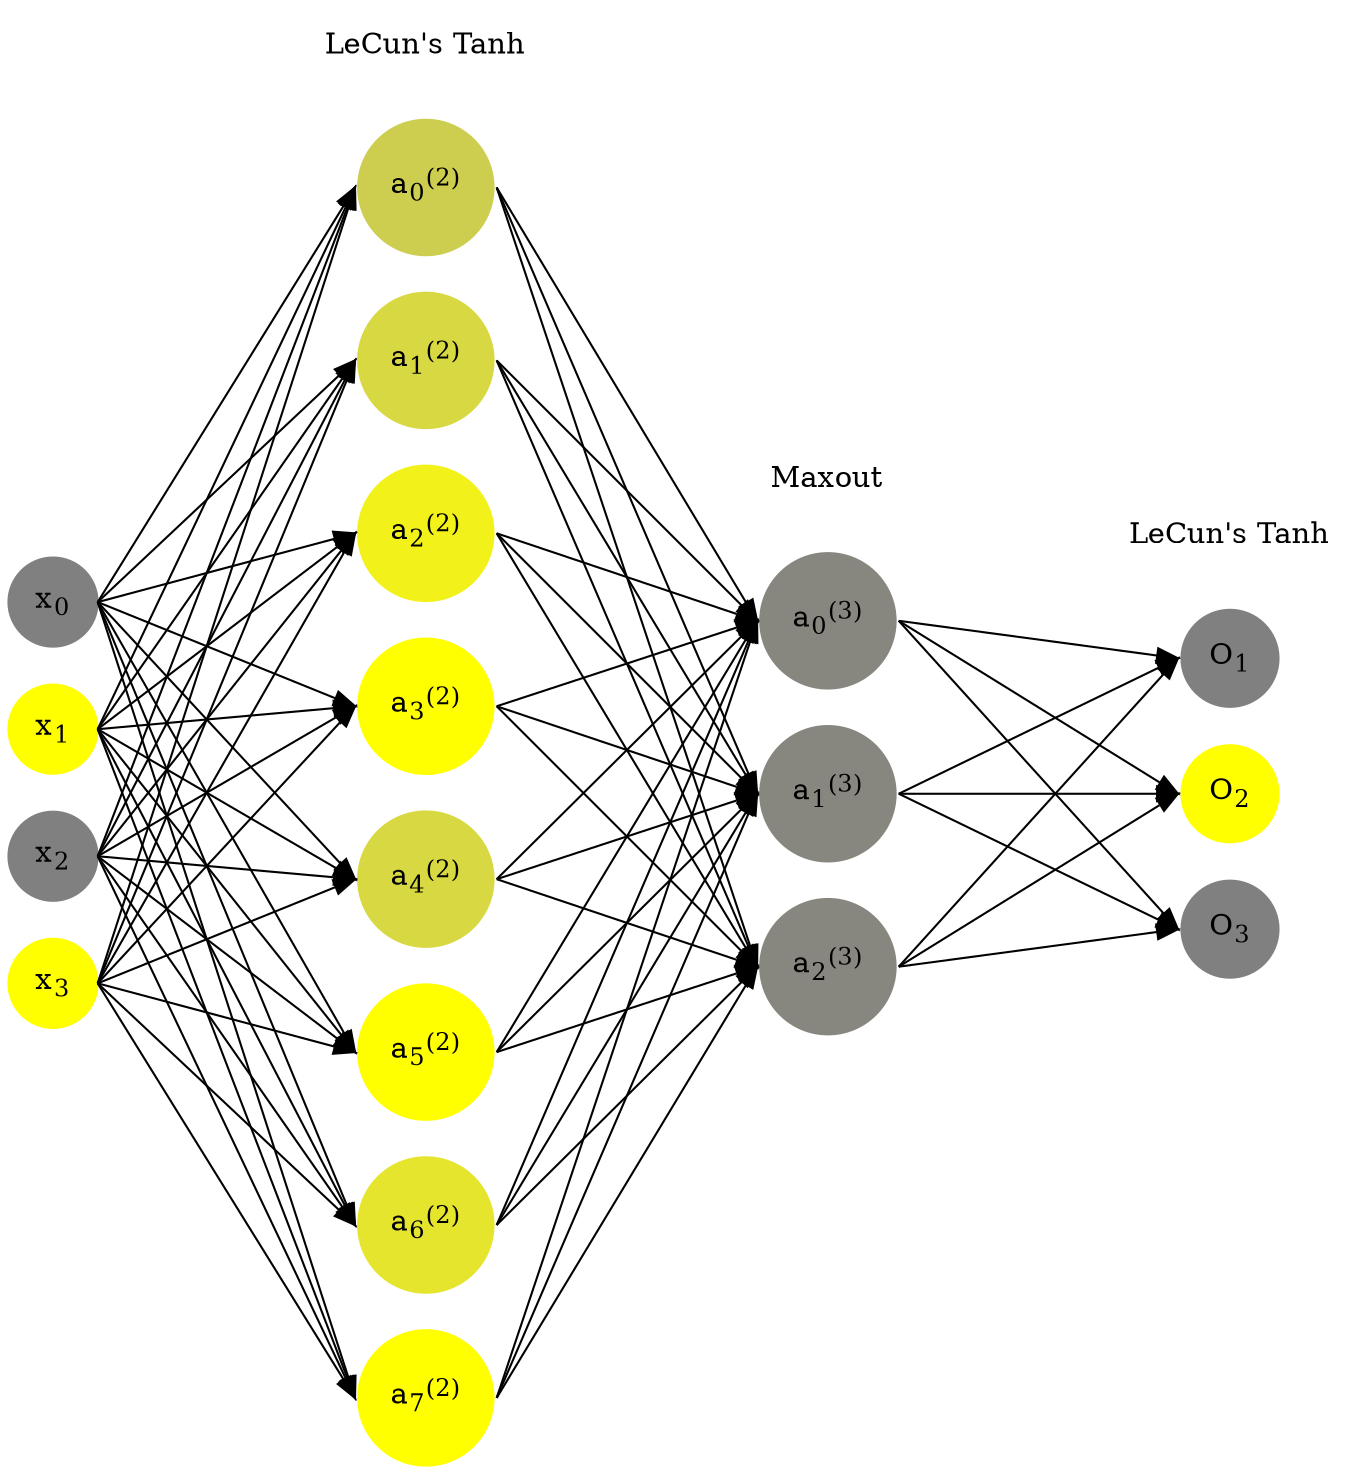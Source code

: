 digraph G {
	rankdir = LR;
	splines=false;
	edge[style=invis];
	ranksep= 1.4;
	{
	node [shape=circle, color="0.1667, 0.0, 0.5", style=filled, fillcolor="0.1667, 0.0, 0.5"];
	x0 [label=<x<sub>0</sub>>];
	}
	{
	node [shape=circle, color="0.1667, 1.0, 1.0", style=filled, fillcolor="0.1667, 1.0, 1.0"];
	x1 [label=<x<sub>1</sub>>];
	}
	{
	node [shape=circle, color="0.1667, 0.0, 0.5", style=filled, fillcolor="0.1667, 0.0, 0.5"];
	x2 [label=<x<sub>2</sub>>];
	}
	{
	node [shape=circle, color="0.1667, 1.0, 1.0", style=filled, fillcolor="0.1667, 1.0, 1.0"];
	x3 [label=<x<sub>3</sub>>];
	}
	{
	node [shape=circle, color="0.1667, 0.608762, 0.804381", style=filled, fillcolor="0.1667, 0.608762, 0.804381"];
	a02 [label=<a<sub>0</sub><sup>(2)</sup>>];
	}
	{
	node [shape=circle, color="0.1667, 0.693246, 0.846623", style=filled, fillcolor="0.1667, 0.693246, 0.846623"];
	a12 [label=<a<sub>1</sub><sup>(2)</sup>>];
	}
	{
	node [shape=circle, color="0.1667, 0.891152, 0.945576", style=filled, fillcolor="0.1667, 0.891152, 0.945576"];
	a22 [label=<a<sub>2</sub><sup>(2)</sup>>];
	}
	{
	node [shape=circle, color="0.1667, 1.318303, 1.159152", style=filled, fillcolor="0.1667, 1.318303, 1.159152"];
	a32 [label=<a<sub>3</sub><sup>(2)</sup>>];
	}
	{
	node [shape=circle, color="0.1667, 0.692629, 0.846314", style=filled, fillcolor="0.1667, 0.692629, 0.846314"];
	a42 [label=<a<sub>4</sub><sup>(2)</sup>>];
	}
	{
	node [shape=circle, color="0.1667, 1.683716, 1.341858", style=filled, fillcolor="0.1667, 1.683716, 1.341858"];
	a52 [label=<a<sub>5</sub><sup>(2)</sup>>];
	}
	{
	node [shape=circle, color="0.1667, 0.795593, 0.897797", style=filled, fillcolor="0.1667, 0.795593, 0.897797"];
	a62 [label=<a<sub>6</sub><sup>(2)</sup>>];
	}
	{
	node [shape=circle, color="0.1667, 1.043431, 1.021715", style=filled, fillcolor="0.1667, 1.043431, 1.021715"];
	a72 [label=<a<sub>7</sub><sup>(2)</sup>>];
	}
	{
	node [shape=circle, color="0.1667, 0.060030, 0.530015", style=filled, fillcolor="0.1667, 0.060030, 0.530015"];
	a03 [label=<a<sub>0</sub><sup>(3)</sup>>];
	}
	{
	node [shape=circle, color="0.1667, 0.060030, 0.530015", style=filled, fillcolor="0.1667, 0.060030, 0.530015"];
	a13 [label=<a<sub>1</sub><sup>(3)</sup>>];
	}
	{
	node [shape=circle, color="0.1667, 0.060030, 0.530015", style=filled, fillcolor="0.1667, 0.060030, 0.530015"];
	a23 [label=<a<sub>2</sub><sup>(3)</sup>>];
	}
	{
	node [shape=circle, color="0.1667, 0.0, 0.5", style=filled, fillcolor="0.1667, 0.0, 0.5"];
	O1 [label=<O<sub>1</sub>>];
	}
	{
	node [shape=circle, color="0.1667, 1.0, 1.0", style=filled, fillcolor="0.1667, 1.0, 1.0"];
	O2 [label=<O<sub>2</sub>>];
	}
	{
	node [shape=circle, color="0.1667, 0.0, 0.5", style=filled, fillcolor="0.1667, 0.0, 0.5"];
	O3 [label=<O<sub>3</sub>>];
	}
	{
	rank=same;
	x0->x1->x2->x3;
	}
	{
	rank=same;
	a02->a12->a22->a32->a42->a52->a62->a72;
	}
	{
	rank=same;
	a03->a13->a23;
	}
	{
	rank=same;
	O1->O2->O3;
	}
	l1 [shape=plaintext,label="LeCun's Tanh"];
	l1->a02;
	{rank=same; l1;a02};
	l2 [shape=plaintext,label="Maxout"];
	l2->a03;
	{rank=same; l2;a03};
	l3 [shape=plaintext,label="LeCun's Tanh"];
	l3->O1;
	{rank=same; l3;O1};
edge[style=solid, tailport=e, headport=w];
	{x0;x1;x2;x3} -> {a02;a12;a22;a32;a42;a52;a62;a72};
	{a02;a12;a22;a32;a42;a52;a62;a72} -> {a03;a13;a23};
	{a03;a13;a23} -> {O1,O2,O3};
}